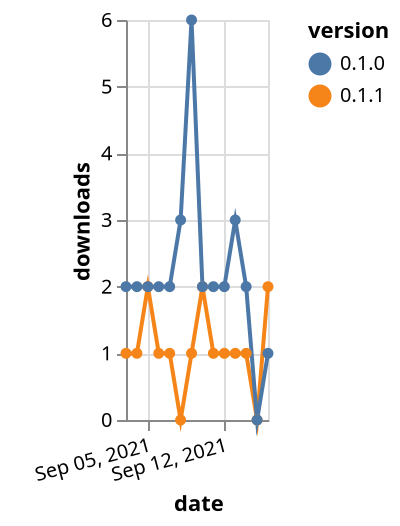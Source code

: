 {"$schema": "https://vega.github.io/schema/vega-lite/v5.json", "description": "A simple bar chart with embedded data.", "data": {"values": [{"date": "2021-09-03", "total": 228, "delta": 1, "version": "0.1.1"}, {"date": "2021-09-04", "total": 229, "delta": 1, "version": "0.1.1"}, {"date": "2021-09-05", "total": 231, "delta": 2, "version": "0.1.1"}, {"date": "2021-09-06", "total": 232, "delta": 1, "version": "0.1.1"}, {"date": "2021-09-07", "total": 233, "delta": 1, "version": "0.1.1"}, {"date": "2021-09-08", "total": 233, "delta": 0, "version": "0.1.1"}, {"date": "2021-09-09", "total": 234, "delta": 1, "version": "0.1.1"}, {"date": "2021-09-10", "total": 236, "delta": 2, "version": "0.1.1"}, {"date": "2021-09-11", "total": 237, "delta": 1, "version": "0.1.1"}, {"date": "2021-09-12", "total": 238, "delta": 1, "version": "0.1.1"}, {"date": "2021-09-13", "total": 239, "delta": 1, "version": "0.1.1"}, {"date": "2021-09-14", "total": 240, "delta": 1, "version": "0.1.1"}, {"date": "2021-09-15", "total": 240, "delta": 0, "version": "0.1.1"}, {"date": "2021-09-16", "total": 242, "delta": 2, "version": "0.1.1"}, {"date": "2021-09-03", "total": 4543, "delta": 2, "version": "0.1.0"}, {"date": "2021-09-04", "total": 4545, "delta": 2, "version": "0.1.0"}, {"date": "2021-09-05", "total": 4547, "delta": 2, "version": "0.1.0"}, {"date": "2021-09-06", "total": 4549, "delta": 2, "version": "0.1.0"}, {"date": "2021-09-07", "total": 4551, "delta": 2, "version": "0.1.0"}, {"date": "2021-09-08", "total": 4554, "delta": 3, "version": "0.1.0"}, {"date": "2021-09-09", "total": 4560, "delta": 6, "version": "0.1.0"}, {"date": "2021-09-10", "total": 4562, "delta": 2, "version": "0.1.0"}, {"date": "2021-09-11", "total": 4564, "delta": 2, "version": "0.1.0"}, {"date": "2021-09-12", "total": 4566, "delta": 2, "version": "0.1.0"}, {"date": "2021-09-13", "total": 4569, "delta": 3, "version": "0.1.0"}, {"date": "2021-09-14", "total": 4571, "delta": 2, "version": "0.1.0"}, {"date": "2021-09-15", "total": 4571, "delta": 0, "version": "0.1.0"}, {"date": "2021-09-16", "total": 4572, "delta": 1, "version": "0.1.0"}]}, "width": "container", "mark": {"type": "line", "point": {"filled": true}}, "encoding": {"x": {"field": "date", "type": "temporal", "timeUnit": "yearmonthdate", "title": "date", "axis": {"labelAngle": -15}}, "y": {"field": "delta", "type": "quantitative", "title": "downloads"}, "color": {"field": "version", "type": "nominal"}, "tooltip": {"field": "delta"}}}